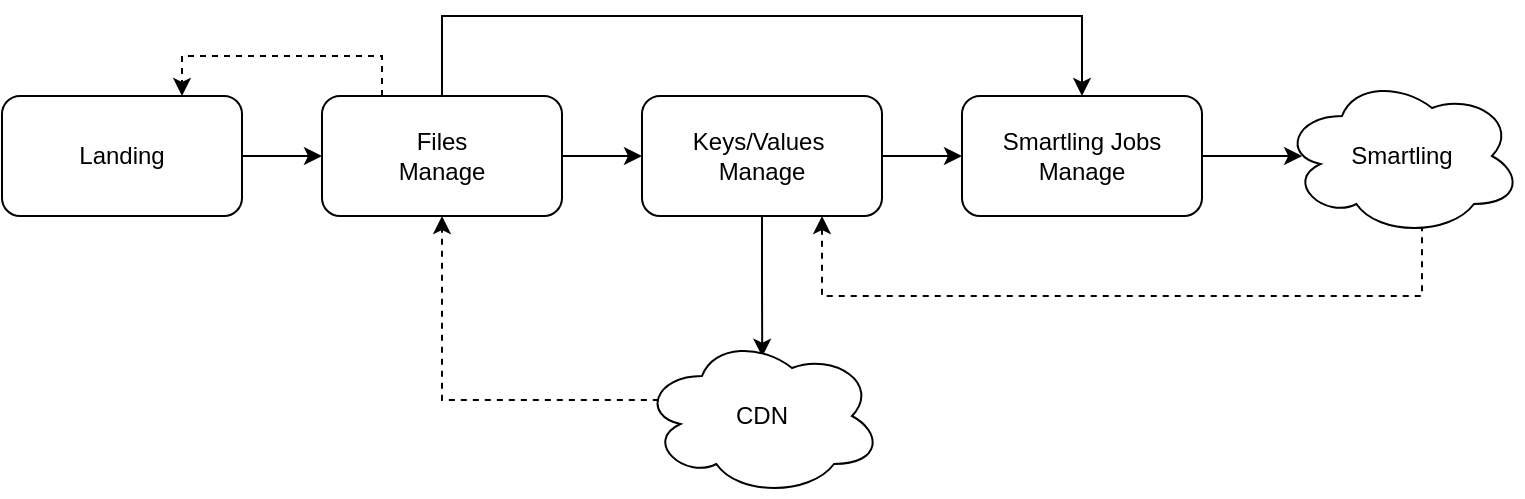 <mxfile version="20.8.13" type="github"><diagram id="MygzK1P4qkdTgPyf4Gl8" name="第 1 页"><mxGraphModel dx="1136" dy="627" grid="0" gridSize="10" guides="1" tooltips="1" connect="1" arrows="1" fold="1" page="1" pageScale="1" pageWidth="1920" pageHeight="1200" math="0" shadow="0"><root><mxCell id="0"/><mxCell id="1" parent="0"/><mxCell id="RfBaT6Bxpjn7Q8-hXhan-23" style="edgeStyle=orthogonalEdgeStyle;rounded=0;orthogonalLoop=1;jettySize=auto;html=1;exitX=1;exitY=0.5;exitDx=0;exitDy=0;startArrow=none;startFill=0;endArrow=classic;endFill=1;" parent="1" source="RfBaT6Bxpjn7Q8-hXhan-3" target="RfBaT6Bxpjn7Q8-hXhan-4" edge="1"><mxGeometry relative="1" as="geometry"/></mxCell><mxCell id="RfBaT6Bxpjn7Q8-hXhan-3" value="Landing" style="rounded=1;whiteSpace=wrap;html=1;" parent="1" vertex="1"><mxGeometry x="80" y="180" width="120" height="60" as="geometry"/></mxCell><mxCell id="RfBaT6Bxpjn7Q8-hXhan-19" style="edgeStyle=orthogonalEdgeStyle;rounded=0;orthogonalLoop=1;jettySize=auto;html=1;exitX=0.5;exitY=0;exitDx=0;exitDy=0;entryX=0.5;entryY=0;entryDx=0;entryDy=0;startArrow=none;startFill=0;endArrow=classic;endFill=1;" parent="1" source="RfBaT6Bxpjn7Q8-hXhan-4" target="RfBaT6Bxpjn7Q8-hXhan-7" edge="1"><mxGeometry relative="1" as="geometry"><Array as="points"><mxPoint x="300" y="140"/><mxPoint x="620" y="140"/></Array></mxGeometry></mxCell><mxCell id="RfBaT6Bxpjn7Q8-hXhan-21" style="edgeStyle=orthogonalEdgeStyle;rounded=0;orthogonalLoop=1;jettySize=auto;html=1;exitX=1;exitY=0.5;exitDx=0;exitDy=0;entryX=0;entryY=0.5;entryDx=0;entryDy=0;startArrow=none;startFill=0;endArrow=classic;endFill=1;" parent="1" source="RfBaT6Bxpjn7Q8-hXhan-4" target="RfBaT6Bxpjn7Q8-hXhan-6" edge="1"><mxGeometry relative="1" as="geometry"/></mxCell><mxCell id="RfBaT6Bxpjn7Q8-hXhan-27" style="edgeStyle=orthogonalEdgeStyle;rounded=0;orthogonalLoop=1;jettySize=auto;html=1;exitX=0.25;exitY=0;exitDx=0;exitDy=0;entryX=0.75;entryY=0;entryDx=0;entryDy=0;startArrow=none;startFill=0;endArrow=classic;endFill=1;dashed=1;" parent="1" source="RfBaT6Bxpjn7Q8-hXhan-4" target="RfBaT6Bxpjn7Q8-hXhan-3" edge="1"><mxGeometry relative="1" as="geometry"/></mxCell><mxCell id="RfBaT6Bxpjn7Q8-hXhan-4" value="Files &lt;br&gt;Manage" style="rounded=1;whiteSpace=wrap;html=1;" parent="1" vertex="1"><mxGeometry x="240" y="180" width="120" height="60" as="geometry"/></mxCell><mxCell id="RfBaT6Bxpjn7Q8-hXhan-15" style="edgeStyle=orthogonalEdgeStyle;rounded=0;orthogonalLoop=1;jettySize=auto;html=1;exitX=0.75;exitY=1;exitDx=0;exitDy=0;entryX=0.55;entryY=0.95;entryDx=0;entryDy=0;entryPerimeter=0;startArrow=classic;startFill=1;endArrow=none;endFill=0;dashed=1;" parent="1" source="RfBaT6Bxpjn7Q8-hXhan-6" target="RfBaT6Bxpjn7Q8-hXhan-10" edge="1"><mxGeometry relative="1" as="geometry"><Array as="points"><mxPoint x="490" y="240"/><mxPoint x="490" y="280"/><mxPoint x="790" y="280"/><mxPoint x="790" y="246"/></Array></mxGeometry></mxCell><mxCell id="RfBaT6Bxpjn7Q8-hXhan-18" style="edgeStyle=orthogonalEdgeStyle;rounded=0;orthogonalLoop=1;jettySize=auto;html=1;exitX=0.5;exitY=1;exitDx=0;exitDy=0;entryX=0.501;entryY=0.129;entryDx=0;entryDy=0;entryPerimeter=0;startArrow=none;startFill=0;endArrow=classic;endFill=1;" parent="1" source="RfBaT6Bxpjn7Q8-hXhan-6" target="RfBaT6Bxpjn7Q8-hXhan-9" edge="1"><mxGeometry relative="1" as="geometry"/></mxCell><mxCell id="RfBaT6Bxpjn7Q8-hXhan-20" style="edgeStyle=orthogonalEdgeStyle;rounded=0;orthogonalLoop=1;jettySize=auto;html=1;exitX=1;exitY=0.5;exitDx=0;exitDy=0;entryX=0;entryY=0.5;entryDx=0;entryDy=0;startArrow=none;startFill=0;endArrow=classic;endFill=1;" parent="1" source="RfBaT6Bxpjn7Q8-hXhan-6" target="RfBaT6Bxpjn7Q8-hXhan-7" edge="1"><mxGeometry relative="1" as="geometry"/></mxCell><mxCell id="RfBaT6Bxpjn7Q8-hXhan-6" value="Keys/Values&amp;nbsp; &lt;br&gt;Manage" style="rounded=1;whiteSpace=wrap;html=1;" parent="1" vertex="1"><mxGeometry x="400" y="180" width="120" height="60" as="geometry"/></mxCell><mxCell id="RfBaT6Bxpjn7Q8-hXhan-25" style="edgeStyle=orthogonalEdgeStyle;rounded=0;orthogonalLoop=1;jettySize=auto;html=1;exitX=1;exitY=0.5;exitDx=0;exitDy=0;startArrow=none;startFill=0;endArrow=classic;endFill=1;entryX=0.084;entryY=0.5;entryDx=0;entryDy=0;entryPerimeter=0;" parent="1" source="RfBaT6Bxpjn7Q8-hXhan-7" target="RfBaT6Bxpjn7Q8-hXhan-10" edge="1"><mxGeometry relative="1" as="geometry"/></mxCell><mxCell id="RfBaT6Bxpjn7Q8-hXhan-7" value="Smartling Jobs Manage" style="rounded=1;whiteSpace=wrap;html=1;" parent="1" vertex="1"><mxGeometry x="560" y="180" width="120" height="60" as="geometry"/></mxCell><mxCell id="RfBaT6Bxpjn7Q8-hXhan-22" style="edgeStyle=orthogonalEdgeStyle;rounded=0;orthogonalLoop=1;jettySize=auto;html=1;exitX=0.07;exitY=0.4;exitDx=0;exitDy=0;exitPerimeter=0;entryX=0.5;entryY=1;entryDx=0;entryDy=0;startArrow=none;startFill=0;endArrow=classic;endFill=1;dashed=1;" parent="1" source="RfBaT6Bxpjn7Q8-hXhan-9" target="RfBaT6Bxpjn7Q8-hXhan-4" edge="1"><mxGeometry relative="1" as="geometry"/></mxCell><mxCell id="RfBaT6Bxpjn7Q8-hXhan-9" value="CDN" style="ellipse;shape=cloud;whiteSpace=wrap;html=1;" parent="1" vertex="1"><mxGeometry x="400" y="300" width="120" height="80" as="geometry"/></mxCell><mxCell id="RfBaT6Bxpjn7Q8-hXhan-10" value="Smartling" style="ellipse;shape=cloud;whiteSpace=wrap;html=1;" parent="1" vertex="1"><mxGeometry x="720" y="170" width="120" height="80" as="geometry"/></mxCell></root></mxGraphModel></diagram></mxfile>